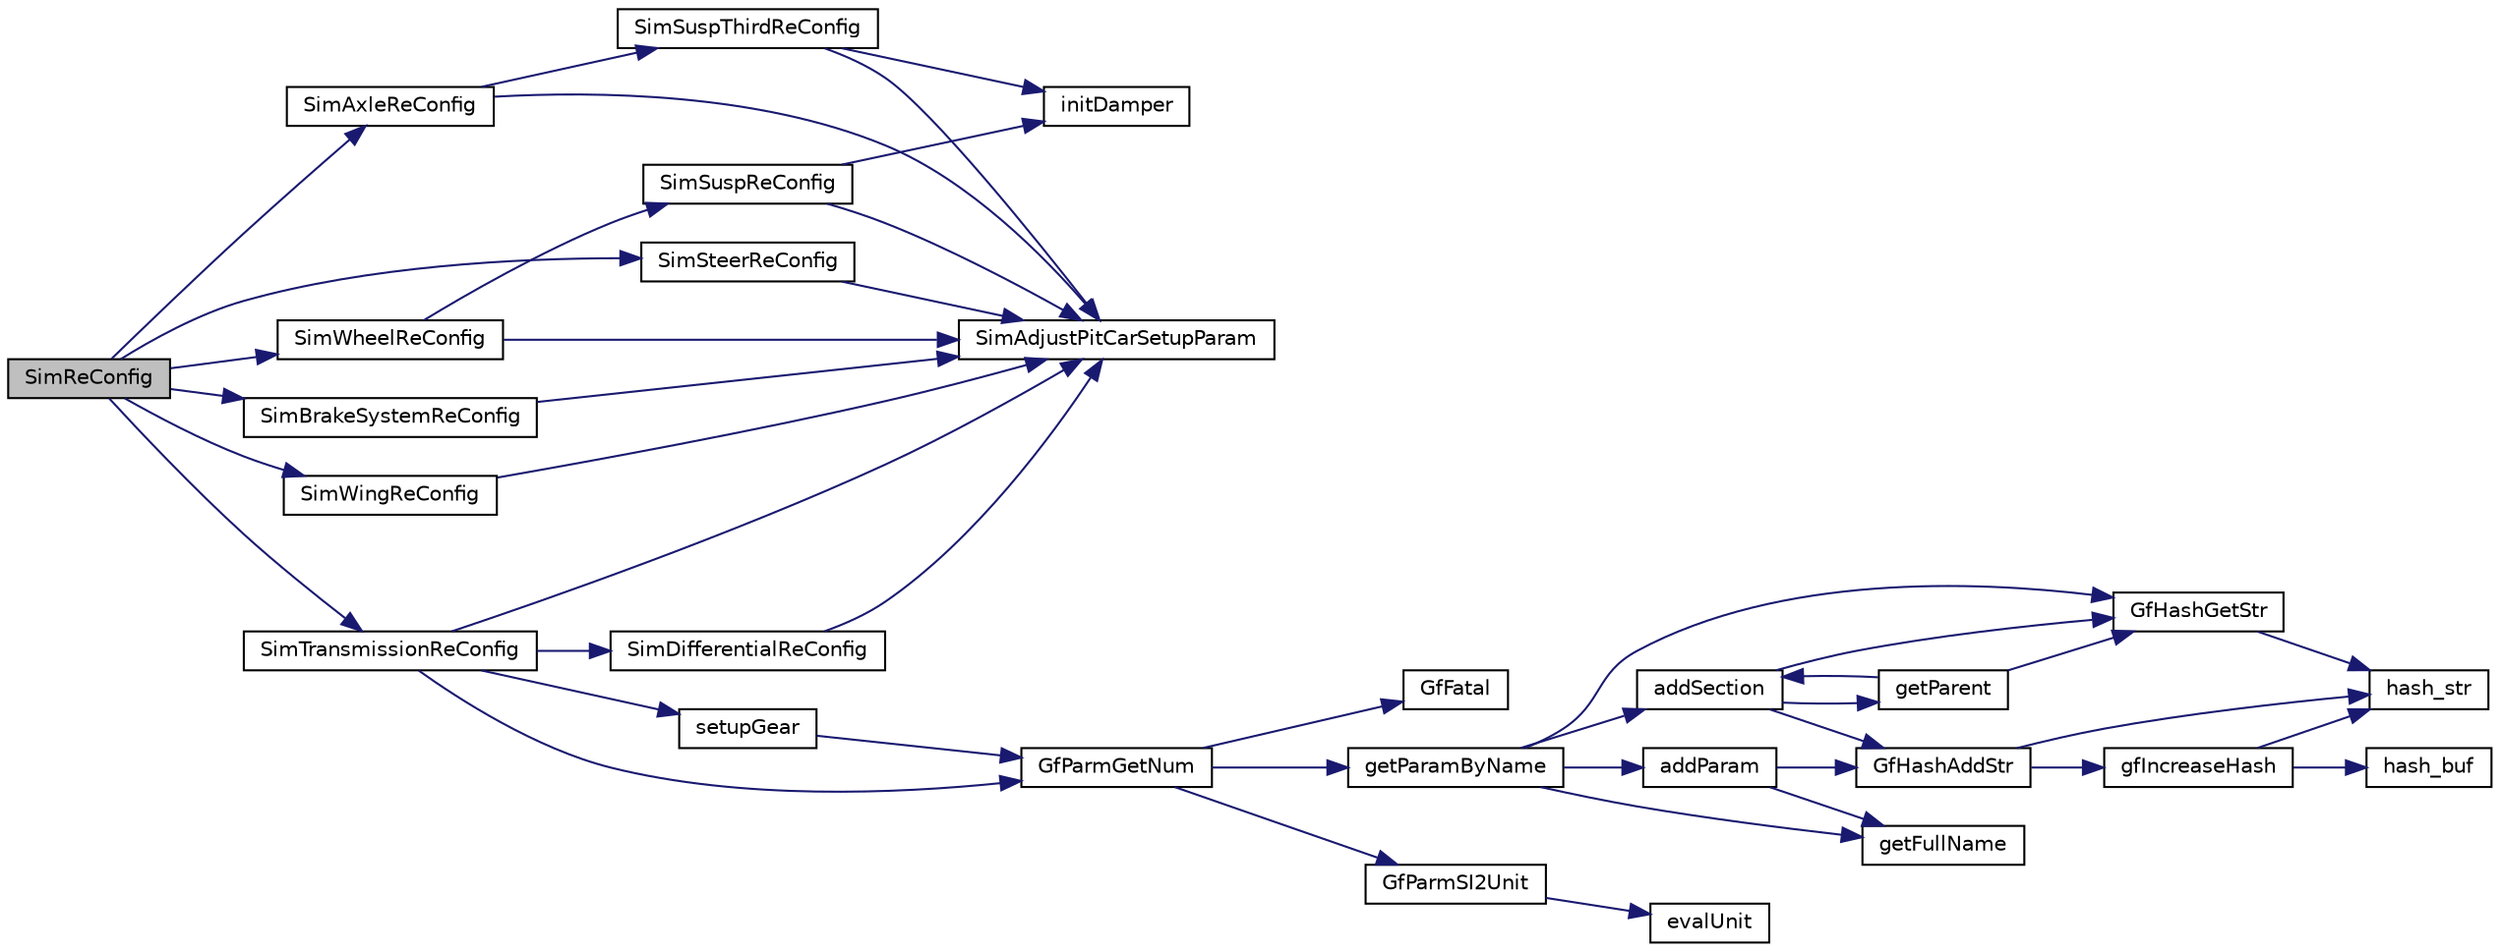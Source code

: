 digraph "SimReConfig"
{
  edge [fontname="Helvetica",fontsize="10",labelfontname="Helvetica",labelfontsize="10"];
  node [fontname="Helvetica",fontsize="10",shape=record];
  rankdir="LR";
  Node1 [label="SimReConfig",height=0.2,width=0.4,color="black", fillcolor="grey75", style="filled", fontcolor="black"];
  Node1 -> Node2 [color="midnightblue",fontsize="10",style="solid",fontname="Helvetica"];
  Node2 [label="SimSteerReConfig",height=0.2,width=0.4,color="black", fillcolor="white", style="filled",URL="$sim_8h.html#affa37507a09f98e89c5e45b94e2e49a5"];
  Node2 -> Node3 [color="midnightblue",fontsize="10",style="solid",fontname="Helvetica"];
  Node3 [label="SimAdjustPitCarSetupParam",height=0.2,width=0.4,color="black", fillcolor="white", style="filled",URL="$sim_8h.html#afc6ea13ff131943e4330a610e57095aa"];
  Node1 -> Node4 [color="midnightblue",fontsize="10",style="solid",fontname="Helvetica"];
  Node4 [label="SimBrakeSystemReConfig",height=0.2,width=0.4,color="black", fillcolor="white", style="filled",URL="$brake_8cpp.html#aa9571e960e41a02b281384246c5d7c6f"];
  Node4 -> Node3 [color="midnightblue",fontsize="10",style="solid",fontname="Helvetica"];
  Node1 -> Node5 [color="midnightblue",fontsize="10",style="solid",fontname="Helvetica"];
  Node5 [label="SimWingReConfig",height=0.2,width=0.4,color="black", fillcolor="white", style="filled",URL="$aero_8cpp.html#ab940dd4724f0510f68ac418ab6b120f1"];
  Node5 -> Node3 [color="midnightblue",fontsize="10",style="solid",fontname="Helvetica"];
  Node1 -> Node6 [color="midnightblue",fontsize="10",style="solid",fontname="Helvetica"];
  Node6 [label="SimAxleReConfig",height=0.2,width=0.4,color="black", fillcolor="white", style="filled",URL="$axle_8cpp.html#a7b4dff6fd0eb47af3be22e85f2367b02"];
  Node6 -> Node3 [color="midnightblue",fontsize="10",style="solid",fontname="Helvetica"];
  Node6 -> Node7 [color="midnightblue",fontsize="10",style="solid",fontname="Helvetica"];
  Node7 [label="SimSuspThirdReConfig",height=0.2,width=0.4,color="black", fillcolor="white", style="filled",URL="$sim_8h.html#a8c5cbfdc889501c1f774057fd8cd4180"];
  Node7 -> Node3 [color="midnightblue",fontsize="10",style="solid",fontname="Helvetica"];
  Node7 -> Node8 [color="midnightblue",fontsize="10",style="solid",fontname="Helvetica"];
  Node8 [label="initDamper",height=0.2,width=0.4,color="black", fillcolor="white", style="filled",URL="$susp_8cpp.html#a007c83519cce3fa801ccc24cf2341997"];
  Node1 -> Node9 [color="midnightblue",fontsize="10",style="solid",fontname="Helvetica"];
  Node9 [label="SimWheelReConfig",height=0.2,width=0.4,color="black", fillcolor="white", style="filled",URL="$sim_8h.html#ab4186194ebdc4cacefad824f651f91dc"];
  Node9 -> Node3 [color="midnightblue",fontsize="10",style="solid",fontname="Helvetica"];
  Node9 -> Node10 [color="midnightblue",fontsize="10",style="solid",fontname="Helvetica"];
  Node10 [label="SimSuspReConfig",height=0.2,width=0.4,color="black", fillcolor="white", style="filled",URL="$sim_8h.html#afa279c3a9dbcbce186c7d5b9bec87273"];
  Node10 -> Node3 [color="midnightblue",fontsize="10",style="solid",fontname="Helvetica"];
  Node10 -> Node8 [color="midnightblue",fontsize="10",style="solid",fontname="Helvetica"];
  Node1 -> Node11 [color="midnightblue",fontsize="10",style="solid",fontname="Helvetica"];
  Node11 [label="SimTransmissionReConfig",height=0.2,width=0.4,color="black", fillcolor="white", style="filled",URL="$sim_8h.html#ab4f13d5e466592d001b7bc9b0334521f"];
  Node11 -> Node12 [color="midnightblue",fontsize="10",style="solid",fontname="Helvetica"];
  Node12 [label="SimDifferentialReConfig",height=0.2,width=0.4,color="black", fillcolor="white", style="filled",URL="$differential_8cpp.html#a0553aac73923e494ff5a4837c2e92c8e"];
  Node12 -> Node3 [color="midnightblue",fontsize="10",style="solid",fontname="Helvetica"];
  Node11 -> Node3 [color="midnightblue",fontsize="10",style="solid",fontname="Helvetica"];
  Node11 -> Node13 [color="midnightblue",fontsize="10",style="solid",fontname="Helvetica"];
  Node13 [label="setupGear",height=0.2,width=0.4,color="black", fillcolor="white", style="filled",URL="$transmission_8cpp.html#adca02ee1e7a2f85fb9f29da1ac61b6cc"];
  Node13 -> Node14 [color="midnightblue",fontsize="10",style="solid",fontname="Helvetica"];
  Node14 [label="GfParmGetNum",height=0.2,width=0.4,color="black", fillcolor="white", style="filled",URL="$group__paramsdata.html#ga57d6d6694c94482128c7b7bd6bf0a2e8",tooltip="Get a numerical parameter from the parameter set handle. "];
  Node14 -> Node15 [color="midnightblue",fontsize="10",style="solid",fontname="Helvetica"];
  Node15 [label="GfFatal",height=0.2,width=0.4,color="black", fillcolor="white", style="filled",URL="$tgf_8h.html#a927c58e55400ef72e0e54548b26f973d"];
  Node14 -> Node16 [color="midnightblue",fontsize="10",style="solid",fontname="Helvetica"];
  Node16 [label="getParamByName",height=0.2,width=0.4,color="black", fillcolor="white", style="filled",URL="$group__paramshelper.html#gad76ca407ee6b618e69f80c80aa319d63",tooltip="Helper function to get (or create) a parameter by name. "];
  Node16 -> Node17 [color="midnightblue",fontsize="10",style="solid",fontname="Helvetica"];
  Node17 [label="getFullName",height=0.2,width=0.4,color="black", fillcolor="white", style="filled",URL="$group__paramshelper.html#gaf12253922391ef1139cd12f2a0ffa5ea",tooltip="Helper function to get the full name of a parameter (full name: \"sectionName/paramName\"). "];
  Node16 -> Node18 [color="midnightblue",fontsize="10",style="solid",fontname="Helvetica"];
  Node18 [label="GfHashGetStr",height=0.2,width=0.4,color="black", fillcolor="white", style="filled",URL="$group__hash.html#ga4e47f57400b95ab9b6fe918c123fdb26",tooltip="Get the user data associated with a string key. "];
  Node18 -> Node19 [color="midnightblue",fontsize="10",style="solid",fontname="Helvetica"];
  Node19 [label="hash_str",height=0.2,width=0.4,color="black", fillcolor="white", style="filled",URL="$hash_8cpp.html#a54816daefc845f0b3ade33c7243c6b71"];
  Node16 -> Node20 [color="midnightblue",fontsize="10",style="solid",fontname="Helvetica"];
  Node20 [label="addSection",height=0.2,width=0.4,color="black", fillcolor="white", style="filled",URL="$group__paramshelper.html#ga56946944d68598d938e65db86ce1221f",tooltip="Helper function to add a section to a parameter set. "];
  Node20 -> Node18 [color="midnightblue",fontsize="10",style="solid",fontname="Helvetica"];
  Node20 -> Node21 [color="midnightblue",fontsize="10",style="solid",fontname="Helvetica"];
  Node21 [label="getParent",height=0.2,width=0.4,color="black", fillcolor="white", style="filled",URL="$group__paramshelper.html#ga6d2007ad14ed22efb2237f09c9c2649a",tooltip="Helper function to get (or create if not found) parent section of section given in sectionName..."];
  Node21 -> Node18 [color="midnightblue",fontsize="10",style="solid",fontname="Helvetica"];
  Node21 -> Node20 [color="midnightblue",fontsize="10",style="solid",fontname="Helvetica"];
  Node20 -> Node22 [color="midnightblue",fontsize="10",style="solid",fontname="Helvetica"];
  Node22 [label="GfHashAddStr",height=0.2,width=0.4,color="black", fillcolor="white", style="filled",URL="$group__hash.html#gaa7a49ed4d630a0a86a829bd8f77f75f6",tooltip="Add an element with a string key to a hash table. "];
  Node22 -> Node23 [color="midnightblue",fontsize="10",style="solid",fontname="Helvetica"];
  Node23 [label="gfIncreaseHash",height=0.2,width=0.4,color="black", fillcolor="white", style="filled",URL="$hash_8cpp.html#a7089850595ee0480361e87214ffc7832",tooltip="Double the size of the hash table. "];
  Node23 -> Node19 [color="midnightblue",fontsize="10",style="solid",fontname="Helvetica"];
  Node23 -> Node24 [color="midnightblue",fontsize="10",style="solid",fontname="Helvetica"];
  Node24 [label="hash_buf",height=0.2,width=0.4,color="black", fillcolor="white", style="filled",URL="$hash_8cpp.html#aa16fb46e5085f561f005052d0e348c0e"];
  Node22 -> Node19 [color="midnightblue",fontsize="10",style="solid",fontname="Helvetica"];
  Node16 -> Node25 [color="midnightblue",fontsize="10",style="solid",fontname="Helvetica"];
  Node25 [label="addParam",height=0.2,width=0.4,color="black", fillcolor="white", style="filled",URL="$group__paramshelper.html#gaf202744654cbc648b47479f30ccc3a8c",tooltip="Helper function to add parameter, does not check for duplicated name. "];
  Node25 -> Node17 [color="midnightblue",fontsize="10",style="solid",fontname="Helvetica"];
  Node25 -> Node22 [color="midnightblue",fontsize="10",style="solid",fontname="Helvetica"];
  Node14 -> Node26 [color="midnightblue",fontsize="10",style="solid",fontname="Helvetica"];
  Node26 [label="GfParmSI2Unit",height=0.2,width=0.4,color="black", fillcolor="white", style="filled",URL="$group__paramsdata.html#gab24de0cda7e3f9a5ea42be6dd7592a38",tooltip="Convert a value from SI to given unit. "];
  Node26 -> Node27 [color="midnightblue",fontsize="10",style="solid",fontname="Helvetica"];
  Node27 [label="evalUnit",height=0.2,width=0.4,color="black", fillcolor="white", style="filled",URL="$group__paramshelper.html#ga939d9b995855a1e99d2ed2591692c71d",tooltip="Support function to multiply or divide dest with unit conversion factor. "];
  Node11 -> Node14 [color="midnightblue",fontsize="10",style="solid",fontname="Helvetica"];
}
